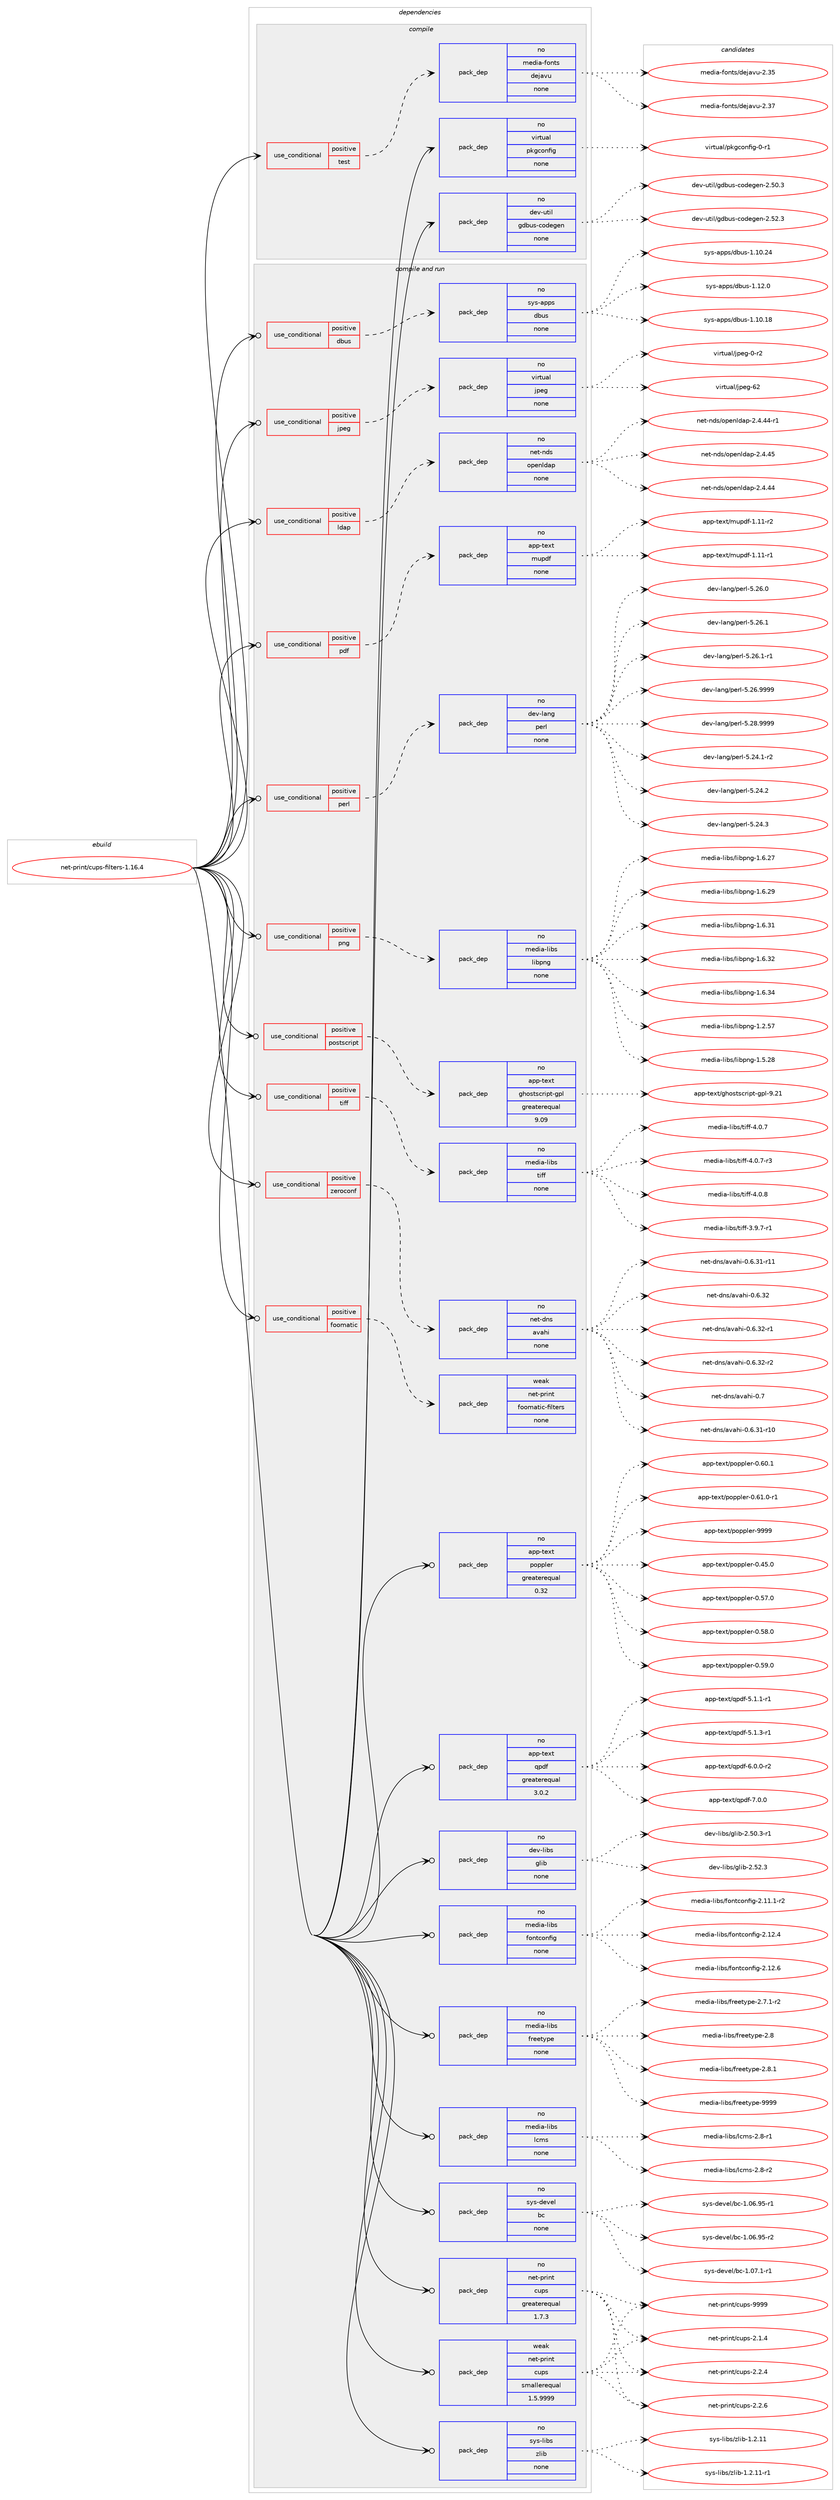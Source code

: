 digraph prolog {

# *************
# Graph options
# *************

newrank=true;
concentrate=true;
compound=true;
graph [rankdir=LR,fontname=Helvetica,fontsize=10,ranksep=1.5];#, ranksep=2.5, nodesep=0.2];
edge  [arrowhead=vee];
node  [fontname=Helvetica,fontsize=10];

# **********
# The ebuild
# **********

subgraph cluster_leftcol {
color=gray;
rank=same;
label=<<i>ebuild</i>>;
id [label="net-print/cups-filters-1.16.4", color=red, width=4, href="../net-print/cups-filters-1.16.4.svg"];
}

# ****************
# The dependencies
# ****************

subgraph cluster_midcol {
color=gray;
label=<<i>dependencies</i>>;
subgraph cluster_compile {
fillcolor="#eeeeee";
style=filled;
label=<<i>compile</i>>;
subgraph cond107591 {
dependency435666 [label=<<TABLE BORDER="0" CELLBORDER="1" CELLSPACING="0" CELLPADDING="4"><TR><TD ROWSPAN="3" CELLPADDING="10">use_conditional</TD></TR><TR><TD>positive</TD></TR><TR><TD>test</TD></TR></TABLE>>, shape=none, color=red];
subgraph pack320560 {
dependency435667 [label=<<TABLE BORDER="0" CELLBORDER="1" CELLSPACING="0" CELLPADDING="4" WIDTH="220"><TR><TD ROWSPAN="6" CELLPADDING="30">pack_dep</TD></TR><TR><TD WIDTH="110">no</TD></TR><TR><TD>media-fonts</TD></TR><TR><TD>dejavu</TD></TR><TR><TD>none</TD></TR><TR><TD></TD></TR></TABLE>>, shape=none, color=blue];
}
dependency435666:e -> dependency435667:w [weight=20,style="dashed",arrowhead="vee"];
}
id:e -> dependency435666:w [weight=20,style="solid",arrowhead="vee"];
subgraph pack320561 {
dependency435668 [label=<<TABLE BORDER="0" CELLBORDER="1" CELLSPACING="0" CELLPADDING="4" WIDTH="220"><TR><TD ROWSPAN="6" CELLPADDING="30">pack_dep</TD></TR><TR><TD WIDTH="110">no</TD></TR><TR><TD>dev-util</TD></TR><TR><TD>gdbus-codegen</TD></TR><TR><TD>none</TD></TR><TR><TD></TD></TR></TABLE>>, shape=none, color=blue];
}
id:e -> dependency435668:w [weight=20,style="solid",arrowhead="vee"];
subgraph pack320562 {
dependency435669 [label=<<TABLE BORDER="0" CELLBORDER="1" CELLSPACING="0" CELLPADDING="4" WIDTH="220"><TR><TD ROWSPAN="6" CELLPADDING="30">pack_dep</TD></TR><TR><TD WIDTH="110">no</TD></TR><TR><TD>virtual</TD></TR><TR><TD>pkgconfig</TD></TR><TR><TD>none</TD></TR><TR><TD></TD></TR></TABLE>>, shape=none, color=blue];
}
id:e -> dependency435669:w [weight=20,style="solid",arrowhead="vee"];
}
subgraph cluster_compileandrun {
fillcolor="#eeeeee";
style=filled;
label=<<i>compile and run</i>>;
subgraph cond107592 {
dependency435670 [label=<<TABLE BORDER="0" CELLBORDER="1" CELLSPACING="0" CELLPADDING="4"><TR><TD ROWSPAN="3" CELLPADDING="10">use_conditional</TD></TR><TR><TD>positive</TD></TR><TR><TD>dbus</TD></TR></TABLE>>, shape=none, color=red];
subgraph pack320563 {
dependency435671 [label=<<TABLE BORDER="0" CELLBORDER="1" CELLSPACING="0" CELLPADDING="4" WIDTH="220"><TR><TD ROWSPAN="6" CELLPADDING="30">pack_dep</TD></TR><TR><TD WIDTH="110">no</TD></TR><TR><TD>sys-apps</TD></TR><TR><TD>dbus</TD></TR><TR><TD>none</TD></TR><TR><TD></TD></TR></TABLE>>, shape=none, color=blue];
}
dependency435670:e -> dependency435671:w [weight=20,style="dashed",arrowhead="vee"];
}
id:e -> dependency435670:w [weight=20,style="solid",arrowhead="odotvee"];
subgraph cond107593 {
dependency435672 [label=<<TABLE BORDER="0" CELLBORDER="1" CELLSPACING="0" CELLPADDING="4"><TR><TD ROWSPAN="3" CELLPADDING="10">use_conditional</TD></TR><TR><TD>positive</TD></TR><TR><TD>foomatic</TD></TR></TABLE>>, shape=none, color=red];
subgraph pack320564 {
dependency435673 [label=<<TABLE BORDER="0" CELLBORDER="1" CELLSPACING="0" CELLPADDING="4" WIDTH="220"><TR><TD ROWSPAN="6" CELLPADDING="30">pack_dep</TD></TR><TR><TD WIDTH="110">weak</TD></TR><TR><TD>net-print</TD></TR><TR><TD>foomatic-filters</TD></TR><TR><TD>none</TD></TR><TR><TD></TD></TR></TABLE>>, shape=none, color=blue];
}
dependency435672:e -> dependency435673:w [weight=20,style="dashed",arrowhead="vee"];
}
id:e -> dependency435672:w [weight=20,style="solid",arrowhead="odotvee"];
subgraph cond107594 {
dependency435674 [label=<<TABLE BORDER="0" CELLBORDER="1" CELLSPACING="0" CELLPADDING="4"><TR><TD ROWSPAN="3" CELLPADDING="10">use_conditional</TD></TR><TR><TD>positive</TD></TR><TR><TD>jpeg</TD></TR></TABLE>>, shape=none, color=red];
subgraph pack320565 {
dependency435675 [label=<<TABLE BORDER="0" CELLBORDER="1" CELLSPACING="0" CELLPADDING="4" WIDTH="220"><TR><TD ROWSPAN="6" CELLPADDING="30">pack_dep</TD></TR><TR><TD WIDTH="110">no</TD></TR><TR><TD>virtual</TD></TR><TR><TD>jpeg</TD></TR><TR><TD>none</TD></TR><TR><TD></TD></TR></TABLE>>, shape=none, color=blue];
}
dependency435674:e -> dependency435675:w [weight=20,style="dashed",arrowhead="vee"];
}
id:e -> dependency435674:w [weight=20,style="solid",arrowhead="odotvee"];
subgraph cond107595 {
dependency435676 [label=<<TABLE BORDER="0" CELLBORDER="1" CELLSPACING="0" CELLPADDING="4"><TR><TD ROWSPAN="3" CELLPADDING="10">use_conditional</TD></TR><TR><TD>positive</TD></TR><TR><TD>ldap</TD></TR></TABLE>>, shape=none, color=red];
subgraph pack320566 {
dependency435677 [label=<<TABLE BORDER="0" CELLBORDER="1" CELLSPACING="0" CELLPADDING="4" WIDTH="220"><TR><TD ROWSPAN="6" CELLPADDING="30">pack_dep</TD></TR><TR><TD WIDTH="110">no</TD></TR><TR><TD>net-nds</TD></TR><TR><TD>openldap</TD></TR><TR><TD>none</TD></TR><TR><TD></TD></TR></TABLE>>, shape=none, color=blue];
}
dependency435676:e -> dependency435677:w [weight=20,style="dashed",arrowhead="vee"];
}
id:e -> dependency435676:w [weight=20,style="solid",arrowhead="odotvee"];
subgraph cond107596 {
dependency435678 [label=<<TABLE BORDER="0" CELLBORDER="1" CELLSPACING="0" CELLPADDING="4"><TR><TD ROWSPAN="3" CELLPADDING="10">use_conditional</TD></TR><TR><TD>positive</TD></TR><TR><TD>pdf</TD></TR></TABLE>>, shape=none, color=red];
subgraph pack320567 {
dependency435679 [label=<<TABLE BORDER="0" CELLBORDER="1" CELLSPACING="0" CELLPADDING="4" WIDTH="220"><TR><TD ROWSPAN="6" CELLPADDING="30">pack_dep</TD></TR><TR><TD WIDTH="110">no</TD></TR><TR><TD>app-text</TD></TR><TR><TD>mupdf</TD></TR><TR><TD>none</TD></TR><TR><TD></TD></TR></TABLE>>, shape=none, color=blue];
}
dependency435678:e -> dependency435679:w [weight=20,style="dashed",arrowhead="vee"];
}
id:e -> dependency435678:w [weight=20,style="solid",arrowhead="odotvee"];
subgraph cond107597 {
dependency435680 [label=<<TABLE BORDER="0" CELLBORDER="1" CELLSPACING="0" CELLPADDING="4"><TR><TD ROWSPAN="3" CELLPADDING="10">use_conditional</TD></TR><TR><TD>positive</TD></TR><TR><TD>perl</TD></TR></TABLE>>, shape=none, color=red];
subgraph pack320568 {
dependency435681 [label=<<TABLE BORDER="0" CELLBORDER="1" CELLSPACING="0" CELLPADDING="4" WIDTH="220"><TR><TD ROWSPAN="6" CELLPADDING="30">pack_dep</TD></TR><TR><TD WIDTH="110">no</TD></TR><TR><TD>dev-lang</TD></TR><TR><TD>perl</TD></TR><TR><TD>none</TD></TR><TR><TD></TD></TR></TABLE>>, shape=none, color=blue];
}
dependency435680:e -> dependency435681:w [weight=20,style="dashed",arrowhead="vee"];
}
id:e -> dependency435680:w [weight=20,style="solid",arrowhead="odotvee"];
subgraph cond107598 {
dependency435682 [label=<<TABLE BORDER="0" CELLBORDER="1" CELLSPACING="0" CELLPADDING="4"><TR><TD ROWSPAN="3" CELLPADDING="10">use_conditional</TD></TR><TR><TD>positive</TD></TR><TR><TD>png</TD></TR></TABLE>>, shape=none, color=red];
subgraph pack320569 {
dependency435683 [label=<<TABLE BORDER="0" CELLBORDER="1" CELLSPACING="0" CELLPADDING="4" WIDTH="220"><TR><TD ROWSPAN="6" CELLPADDING="30">pack_dep</TD></TR><TR><TD WIDTH="110">no</TD></TR><TR><TD>media-libs</TD></TR><TR><TD>libpng</TD></TR><TR><TD>none</TD></TR><TR><TD></TD></TR></TABLE>>, shape=none, color=blue];
}
dependency435682:e -> dependency435683:w [weight=20,style="dashed",arrowhead="vee"];
}
id:e -> dependency435682:w [weight=20,style="solid",arrowhead="odotvee"];
subgraph cond107599 {
dependency435684 [label=<<TABLE BORDER="0" CELLBORDER="1" CELLSPACING="0" CELLPADDING="4"><TR><TD ROWSPAN="3" CELLPADDING="10">use_conditional</TD></TR><TR><TD>positive</TD></TR><TR><TD>postscript</TD></TR></TABLE>>, shape=none, color=red];
subgraph pack320570 {
dependency435685 [label=<<TABLE BORDER="0" CELLBORDER="1" CELLSPACING="0" CELLPADDING="4" WIDTH="220"><TR><TD ROWSPAN="6" CELLPADDING="30">pack_dep</TD></TR><TR><TD WIDTH="110">no</TD></TR><TR><TD>app-text</TD></TR><TR><TD>ghostscript-gpl</TD></TR><TR><TD>greaterequal</TD></TR><TR><TD>9.09</TD></TR></TABLE>>, shape=none, color=blue];
}
dependency435684:e -> dependency435685:w [weight=20,style="dashed",arrowhead="vee"];
}
id:e -> dependency435684:w [weight=20,style="solid",arrowhead="odotvee"];
subgraph cond107600 {
dependency435686 [label=<<TABLE BORDER="0" CELLBORDER="1" CELLSPACING="0" CELLPADDING="4"><TR><TD ROWSPAN="3" CELLPADDING="10">use_conditional</TD></TR><TR><TD>positive</TD></TR><TR><TD>tiff</TD></TR></TABLE>>, shape=none, color=red];
subgraph pack320571 {
dependency435687 [label=<<TABLE BORDER="0" CELLBORDER="1" CELLSPACING="0" CELLPADDING="4" WIDTH="220"><TR><TD ROWSPAN="6" CELLPADDING="30">pack_dep</TD></TR><TR><TD WIDTH="110">no</TD></TR><TR><TD>media-libs</TD></TR><TR><TD>tiff</TD></TR><TR><TD>none</TD></TR><TR><TD></TD></TR></TABLE>>, shape=none, color=blue];
}
dependency435686:e -> dependency435687:w [weight=20,style="dashed",arrowhead="vee"];
}
id:e -> dependency435686:w [weight=20,style="solid",arrowhead="odotvee"];
subgraph cond107601 {
dependency435688 [label=<<TABLE BORDER="0" CELLBORDER="1" CELLSPACING="0" CELLPADDING="4"><TR><TD ROWSPAN="3" CELLPADDING="10">use_conditional</TD></TR><TR><TD>positive</TD></TR><TR><TD>zeroconf</TD></TR></TABLE>>, shape=none, color=red];
subgraph pack320572 {
dependency435689 [label=<<TABLE BORDER="0" CELLBORDER="1" CELLSPACING="0" CELLPADDING="4" WIDTH="220"><TR><TD ROWSPAN="6" CELLPADDING="30">pack_dep</TD></TR><TR><TD WIDTH="110">no</TD></TR><TR><TD>net-dns</TD></TR><TR><TD>avahi</TD></TR><TR><TD>none</TD></TR><TR><TD></TD></TR></TABLE>>, shape=none, color=blue];
}
dependency435688:e -> dependency435689:w [weight=20,style="dashed",arrowhead="vee"];
}
id:e -> dependency435688:w [weight=20,style="solid",arrowhead="odotvee"];
subgraph pack320573 {
dependency435690 [label=<<TABLE BORDER="0" CELLBORDER="1" CELLSPACING="0" CELLPADDING="4" WIDTH="220"><TR><TD ROWSPAN="6" CELLPADDING="30">pack_dep</TD></TR><TR><TD WIDTH="110">no</TD></TR><TR><TD>app-text</TD></TR><TR><TD>poppler</TD></TR><TR><TD>greaterequal</TD></TR><TR><TD>0.32</TD></TR></TABLE>>, shape=none, color=blue];
}
id:e -> dependency435690:w [weight=20,style="solid",arrowhead="odotvee"];
subgraph pack320574 {
dependency435691 [label=<<TABLE BORDER="0" CELLBORDER="1" CELLSPACING="0" CELLPADDING="4" WIDTH="220"><TR><TD ROWSPAN="6" CELLPADDING="30">pack_dep</TD></TR><TR><TD WIDTH="110">no</TD></TR><TR><TD>app-text</TD></TR><TR><TD>qpdf</TD></TR><TR><TD>greaterequal</TD></TR><TR><TD>3.0.2</TD></TR></TABLE>>, shape=none, color=blue];
}
id:e -> dependency435691:w [weight=20,style="solid",arrowhead="odotvee"];
subgraph pack320575 {
dependency435692 [label=<<TABLE BORDER="0" CELLBORDER="1" CELLSPACING="0" CELLPADDING="4" WIDTH="220"><TR><TD ROWSPAN="6" CELLPADDING="30">pack_dep</TD></TR><TR><TD WIDTH="110">no</TD></TR><TR><TD>dev-libs</TD></TR><TR><TD>glib</TD></TR><TR><TD>none</TD></TR><TR><TD></TD></TR></TABLE>>, shape=none, color=blue];
}
id:e -> dependency435692:w [weight=20,style="solid",arrowhead="odotvee"];
subgraph pack320576 {
dependency435693 [label=<<TABLE BORDER="0" CELLBORDER="1" CELLSPACING="0" CELLPADDING="4" WIDTH="220"><TR><TD ROWSPAN="6" CELLPADDING="30">pack_dep</TD></TR><TR><TD WIDTH="110">no</TD></TR><TR><TD>media-libs</TD></TR><TR><TD>fontconfig</TD></TR><TR><TD>none</TD></TR><TR><TD></TD></TR></TABLE>>, shape=none, color=blue];
}
id:e -> dependency435693:w [weight=20,style="solid",arrowhead="odotvee"];
subgraph pack320577 {
dependency435694 [label=<<TABLE BORDER="0" CELLBORDER="1" CELLSPACING="0" CELLPADDING="4" WIDTH="220"><TR><TD ROWSPAN="6" CELLPADDING="30">pack_dep</TD></TR><TR><TD WIDTH="110">no</TD></TR><TR><TD>media-libs</TD></TR><TR><TD>freetype</TD></TR><TR><TD>none</TD></TR><TR><TD></TD></TR></TABLE>>, shape=none, color=blue];
}
id:e -> dependency435694:w [weight=20,style="solid",arrowhead="odotvee"];
subgraph pack320578 {
dependency435695 [label=<<TABLE BORDER="0" CELLBORDER="1" CELLSPACING="0" CELLPADDING="4" WIDTH="220"><TR><TD ROWSPAN="6" CELLPADDING="30">pack_dep</TD></TR><TR><TD WIDTH="110">no</TD></TR><TR><TD>media-libs</TD></TR><TR><TD>lcms</TD></TR><TR><TD>none</TD></TR><TR><TD></TD></TR></TABLE>>, shape=none, color=blue];
}
id:e -> dependency435695:w [weight=20,style="solid",arrowhead="odotvee"];
subgraph pack320579 {
dependency435696 [label=<<TABLE BORDER="0" CELLBORDER="1" CELLSPACING="0" CELLPADDING="4" WIDTH="220"><TR><TD ROWSPAN="6" CELLPADDING="30">pack_dep</TD></TR><TR><TD WIDTH="110">no</TD></TR><TR><TD>net-print</TD></TR><TR><TD>cups</TD></TR><TR><TD>greaterequal</TD></TR><TR><TD>1.7.3</TD></TR></TABLE>>, shape=none, color=blue];
}
id:e -> dependency435696:w [weight=20,style="solid",arrowhead="odotvee"];
subgraph pack320580 {
dependency435697 [label=<<TABLE BORDER="0" CELLBORDER="1" CELLSPACING="0" CELLPADDING="4" WIDTH="220"><TR><TD ROWSPAN="6" CELLPADDING="30">pack_dep</TD></TR><TR><TD WIDTH="110">no</TD></TR><TR><TD>sys-devel</TD></TR><TR><TD>bc</TD></TR><TR><TD>none</TD></TR><TR><TD></TD></TR></TABLE>>, shape=none, color=blue];
}
id:e -> dependency435697:w [weight=20,style="solid",arrowhead="odotvee"];
subgraph pack320581 {
dependency435698 [label=<<TABLE BORDER="0" CELLBORDER="1" CELLSPACING="0" CELLPADDING="4" WIDTH="220"><TR><TD ROWSPAN="6" CELLPADDING="30">pack_dep</TD></TR><TR><TD WIDTH="110">no</TD></TR><TR><TD>sys-libs</TD></TR><TR><TD>zlib</TD></TR><TR><TD>none</TD></TR><TR><TD></TD></TR></TABLE>>, shape=none, color=blue];
}
id:e -> dependency435698:w [weight=20,style="solid",arrowhead="odotvee"];
subgraph pack320582 {
dependency435699 [label=<<TABLE BORDER="0" CELLBORDER="1" CELLSPACING="0" CELLPADDING="4" WIDTH="220"><TR><TD ROWSPAN="6" CELLPADDING="30">pack_dep</TD></TR><TR><TD WIDTH="110">weak</TD></TR><TR><TD>net-print</TD></TR><TR><TD>cups</TD></TR><TR><TD>smallerequal</TD></TR><TR><TD>1.5.9999</TD></TR></TABLE>>, shape=none, color=blue];
}
id:e -> dependency435699:w [weight=20,style="solid",arrowhead="odotvee"];
}
subgraph cluster_run {
fillcolor="#eeeeee";
style=filled;
label=<<i>run</i>>;
}
}

# **************
# The candidates
# **************

subgraph cluster_choices {
rank=same;
color=gray;
label=<<i>candidates</i>>;

subgraph choice320560 {
color=black;
nodesep=1;
choice109101100105974510211111011611547100101106971181174550465153 [label="media-fonts/dejavu-2.35", color=red, width=4,href="../media-fonts/dejavu-2.35.svg"];
choice109101100105974510211111011611547100101106971181174550465155 [label="media-fonts/dejavu-2.37", color=red, width=4,href="../media-fonts/dejavu-2.37.svg"];
dependency435667:e -> choice109101100105974510211111011611547100101106971181174550465153:w [style=dotted,weight="100"];
dependency435667:e -> choice109101100105974510211111011611547100101106971181174550465155:w [style=dotted,weight="100"];
}
subgraph choice320561 {
color=black;
nodesep=1;
choice100101118451171161051084710310098117115459911110010110310111045504653484651 [label="dev-util/gdbus-codegen-2.50.3", color=red, width=4,href="../dev-util/gdbus-codegen-2.50.3.svg"];
choice100101118451171161051084710310098117115459911110010110310111045504653504651 [label="dev-util/gdbus-codegen-2.52.3", color=red, width=4,href="../dev-util/gdbus-codegen-2.52.3.svg"];
dependency435668:e -> choice100101118451171161051084710310098117115459911110010110310111045504653484651:w [style=dotted,weight="100"];
dependency435668:e -> choice100101118451171161051084710310098117115459911110010110310111045504653504651:w [style=dotted,weight="100"];
}
subgraph choice320562 {
color=black;
nodesep=1;
choice11810511411611797108471121071039911111010210510345484511449 [label="virtual/pkgconfig-0-r1", color=red, width=4,href="../virtual/pkgconfig-0-r1.svg"];
dependency435669:e -> choice11810511411611797108471121071039911111010210510345484511449:w [style=dotted,weight="100"];
}
subgraph choice320563 {
color=black;
nodesep=1;
choice115121115459711211211547100981171154549464948464956 [label="sys-apps/dbus-1.10.18", color=red, width=4,href="../sys-apps/dbus-1.10.18.svg"];
choice115121115459711211211547100981171154549464948465052 [label="sys-apps/dbus-1.10.24", color=red, width=4,href="../sys-apps/dbus-1.10.24.svg"];
choice1151211154597112112115471009811711545494649504648 [label="sys-apps/dbus-1.12.0", color=red, width=4,href="../sys-apps/dbus-1.12.0.svg"];
dependency435671:e -> choice115121115459711211211547100981171154549464948464956:w [style=dotted,weight="100"];
dependency435671:e -> choice115121115459711211211547100981171154549464948465052:w [style=dotted,weight="100"];
dependency435671:e -> choice1151211154597112112115471009811711545494649504648:w [style=dotted,weight="100"];
}
subgraph choice320564 {
color=black;
nodesep=1;
}
subgraph choice320565 {
color=black;
nodesep=1;
choice118105114116117971084710611210110345484511450 [label="virtual/jpeg-0-r2", color=red, width=4,href="../virtual/jpeg-0-r2.svg"];
choice1181051141161179710847106112101103455450 [label="virtual/jpeg-62", color=red, width=4,href="../virtual/jpeg-62.svg"];
dependency435675:e -> choice118105114116117971084710611210110345484511450:w [style=dotted,weight="100"];
dependency435675:e -> choice1181051141161179710847106112101103455450:w [style=dotted,weight="100"];
}
subgraph choice320566 {
color=black;
nodesep=1;
choice11010111645110100115471111121011101081009711245504652465252 [label="net-nds/openldap-2.4.44", color=red, width=4,href="../net-nds/openldap-2.4.44.svg"];
choice110101116451101001154711111210111010810097112455046524652524511449 [label="net-nds/openldap-2.4.44-r1", color=red, width=4,href="../net-nds/openldap-2.4.44-r1.svg"];
choice11010111645110100115471111121011101081009711245504652465253 [label="net-nds/openldap-2.4.45", color=red, width=4,href="../net-nds/openldap-2.4.45.svg"];
dependency435677:e -> choice11010111645110100115471111121011101081009711245504652465252:w [style=dotted,weight="100"];
dependency435677:e -> choice110101116451101001154711111210111010810097112455046524652524511449:w [style=dotted,weight="100"];
dependency435677:e -> choice11010111645110100115471111121011101081009711245504652465253:w [style=dotted,weight="100"];
}
subgraph choice320567 {
color=black;
nodesep=1;
choice97112112451161011201164710911711210010245494649494511449 [label="app-text/mupdf-1.11-r1", color=red, width=4,href="../app-text/mupdf-1.11-r1.svg"];
choice97112112451161011201164710911711210010245494649494511450 [label="app-text/mupdf-1.11-r2", color=red, width=4,href="../app-text/mupdf-1.11-r2.svg"];
dependency435679:e -> choice97112112451161011201164710911711210010245494649494511449:w [style=dotted,weight="100"];
dependency435679:e -> choice97112112451161011201164710911711210010245494649494511450:w [style=dotted,weight="100"];
}
subgraph choice320568 {
color=black;
nodesep=1;
choice100101118451089711010347112101114108455346505246494511450 [label="dev-lang/perl-5.24.1-r2", color=red, width=4,href="../dev-lang/perl-5.24.1-r2.svg"];
choice10010111845108971101034711210111410845534650524650 [label="dev-lang/perl-5.24.2", color=red, width=4,href="../dev-lang/perl-5.24.2.svg"];
choice10010111845108971101034711210111410845534650524651 [label="dev-lang/perl-5.24.3", color=red, width=4,href="../dev-lang/perl-5.24.3.svg"];
choice10010111845108971101034711210111410845534650544648 [label="dev-lang/perl-5.26.0", color=red, width=4,href="../dev-lang/perl-5.26.0.svg"];
choice10010111845108971101034711210111410845534650544649 [label="dev-lang/perl-5.26.1", color=red, width=4,href="../dev-lang/perl-5.26.1.svg"];
choice100101118451089711010347112101114108455346505446494511449 [label="dev-lang/perl-5.26.1-r1", color=red, width=4,href="../dev-lang/perl-5.26.1-r1.svg"];
choice10010111845108971101034711210111410845534650544657575757 [label="dev-lang/perl-5.26.9999", color=red, width=4,href="../dev-lang/perl-5.26.9999.svg"];
choice10010111845108971101034711210111410845534650564657575757 [label="dev-lang/perl-5.28.9999", color=red, width=4,href="../dev-lang/perl-5.28.9999.svg"];
dependency435681:e -> choice100101118451089711010347112101114108455346505246494511450:w [style=dotted,weight="100"];
dependency435681:e -> choice10010111845108971101034711210111410845534650524650:w [style=dotted,weight="100"];
dependency435681:e -> choice10010111845108971101034711210111410845534650524651:w [style=dotted,weight="100"];
dependency435681:e -> choice10010111845108971101034711210111410845534650544648:w [style=dotted,weight="100"];
dependency435681:e -> choice10010111845108971101034711210111410845534650544649:w [style=dotted,weight="100"];
dependency435681:e -> choice100101118451089711010347112101114108455346505446494511449:w [style=dotted,weight="100"];
dependency435681:e -> choice10010111845108971101034711210111410845534650544657575757:w [style=dotted,weight="100"];
dependency435681:e -> choice10010111845108971101034711210111410845534650564657575757:w [style=dotted,weight="100"];
}
subgraph choice320569 {
color=black;
nodesep=1;
choice109101100105974510810598115471081059811211010345494650465355 [label="media-libs/libpng-1.2.57", color=red, width=4,href="../media-libs/libpng-1.2.57.svg"];
choice109101100105974510810598115471081059811211010345494653465056 [label="media-libs/libpng-1.5.28", color=red, width=4,href="../media-libs/libpng-1.5.28.svg"];
choice109101100105974510810598115471081059811211010345494654465055 [label="media-libs/libpng-1.6.27", color=red, width=4,href="../media-libs/libpng-1.6.27.svg"];
choice109101100105974510810598115471081059811211010345494654465057 [label="media-libs/libpng-1.6.29", color=red, width=4,href="../media-libs/libpng-1.6.29.svg"];
choice109101100105974510810598115471081059811211010345494654465149 [label="media-libs/libpng-1.6.31", color=red, width=4,href="../media-libs/libpng-1.6.31.svg"];
choice109101100105974510810598115471081059811211010345494654465150 [label="media-libs/libpng-1.6.32", color=red, width=4,href="../media-libs/libpng-1.6.32.svg"];
choice109101100105974510810598115471081059811211010345494654465152 [label="media-libs/libpng-1.6.34", color=red, width=4,href="../media-libs/libpng-1.6.34.svg"];
dependency435683:e -> choice109101100105974510810598115471081059811211010345494650465355:w [style=dotted,weight="100"];
dependency435683:e -> choice109101100105974510810598115471081059811211010345494653465056:w [style=dotted,weight="100"];
dependency435683:e -> choice109101100105974510810598115471081059811211010345494654465055:w [style=dotted,weight="100"];
dependency435683:e -> choice109101100105974510810598115471081059811211010345494654465057:w [style=dotted,weight="100"];
dependency435683:e -> choice109101100105974510810598115471081059811211010345494654465149:w [style=dotted,weight="100"];
dependency435683:e -> choice109101100105974510810598115471081059811211010345494654465150:w [style=dotted,weight="100"];
dependency435683:e -> choice109101100105974510810598115471081059811211010345494654465152:w [style=dotted,weight="100"];
}
subgraph choice320570 {
color=black;
nodesep=1;
choice97112112451161011201164710310411111511611599114105112116451031121084557465049 [label="app-text/ghostscript-gpl-9.21", color=red, width=4,href="../app-text/ghostscript-gpl-9.21.svg"];
dependency435685:e -> choice97112112451161011201164710310411111511611599114105112116451031121084557465049:w [style=dotted,weight="100"];
}
subgraph choice320571 {
color=black;
nodesep=1;
choice109101100105974510810598115471161051021024551465746554511449 [label="media-libs/tiff-3.9.7-r1", color=red, width=4,href="../media-libs/tiff-3.9.7-r1.svg"];
choice10910110010597451081059811547116105102102455246484655 [label="media-libs/tiff-4.0.7", color=red, width=4,href="../media-libs/tiff-4.0.7.svg"];
choice109101100105974510810598115471161051021024552464846554511451 [label="media-libs/tiff-4.0.7-r3", color=red, width=4,href="../media-libs/tiff-4.0.7-r3.svg"];
choice10910110010597451081059811547116105102102455246484656 [label="media-libs/tiff-4.0.8", color=red, width=4,href="../media-libs/tiff-4.0.8.svg"];
dependency435687:e -> choice109101100105974510810598115471161051021024551465746554511449:w [style=dotted,weight="100"];
dependency435687:e -> choice10910110010597451081059811547116105102102455246484655:w [style=dotted,weight="100"];
dependency435687:e -> choice109101100105974510810598115471161051021024552464846554511451:w [style=dotted,weight="100"];
dependency435687:e -> choice10910110010597451081059811547116105102102455246484656:w [style=dotted,weight="100"];
}
subgraph choice320572 {
color=black;
nodesep=1;
choice1101011164510011011547971189710410545484654465149451144948 [label="net-dns/avahi-0.6.31-r10", color=red, width=4,href="../net-dns/avahi-0.6.31-r10.svg"];
choice1101011164510011011547971189710410545484654465149451144949 [label="net-dns/avahi-0.6.31-r11", color=red, width=4,href="../net-dns/avahi-0.6.31-r11.svg"];
choice1101011164510011011547971189710410545484654465150 [label="net-dns/avahi-0.6.32", color=red, width=4,href="../net-dns/avahi-0.6.32.svg"];
choice11010111645100110115479711897104105454846544651504511449 [label="net-dns/avahi-0.6.32-r1", color=red, width=4,href="../net-dns/avahi-0.6.32-r1.svg"];
choice11010111645100110115479711897104105454846544651504511450 [label="net-dns/avahi-0.6.32-r2", color=red, width=4,href="../net-dns/avahi-0.6.32-r2.svg"];
choice1101011164510011011547971189710410545484655 [label="net-dns/avahi-0.7", color=red, width=4,href="../net-dns/avahi-0.7.svg"];
dependency435689:e -> choice1101011164510011011547971189710410545484654465149451144948:w [style=dotted,weight="100"];
dependency435689:e -> choice1101011164510011011547971189710410545484654465149451144949:w [style=dotted,weight="100"];
dependency435689:e -> choice1101011164510011011547971189710410545484654465150:w [style=dotted,weight="100"];
dependency435689:e -> choice11010111645100110115479711897104105454846544651504511449:w [style=dotted,weight="100"];
dependency435689:e -> choice11010111645100110115479711897104105454846544651504511450:w [style=dotted,weight="100"];
dependency435689:e -> choice1101011164510011011547971189710410545484655:w [style=dotted,weight="100"];
}
subgraph choice320573 {
color=black;
nodesep=1;
choice97112112451161011201164711211111211210810111445484652534648 [label="app-text/poppler-0.45.0", color=red, width=4,href="../app-text/poppler-0.45.0.svg"];
choice97112112451161011201164711211111211210810111445484653554648 [label="app-text/poppler-0.57.0", color=red, width=4,href="../app-text/poppler-0.57.0.svg"];
choice97112112451161011201164711211111211210810111445484653564648 [label="app-text/poppler-0.58.0", color=red, width=4,href="../app-text/poppler-0.58.0.svg"];
choice97112112451161011201164711211111211210810111445484653574648 [label="app-text/poppler-0.59.0", color=red, width=4,href="../app-text/poppler-0.59.0.svg"];
choice97112112451161011201164711211111211210810111445484654484649 [label="app-text/poppler-0.60.1", color=red, width=4,href="../app-text/poppler-0.60.1.svg"];
choice971121124511610112011647112111112112108101114454846544946484511449 [label="app-text/poppler-0.61.0-r1", color=red, width=4,href="../app-text/poppler-0.61.0-r1.svg"];
choice9711211245116101120116471121111121121081011144557575757 [label="app-text/poppler-9999", color=red, width=4,href="../app-text/poppler-9999.svg"];
dependency435690:e -> choice97112112451161011201164711211111211210810111445484652534648:w [style=dotted,weight="100"];
dependency435690:e -> choice97112112451161011201164711211111211210810111445484653554648:w [style=dotted,weight="100"];
dependency435690:e -> choice97112112451161011201164711211111211210810111445484653564648:w [style=dotted,weight="100"];
dependency435690:e -> choice97112112451161011201164711211111211210810111445484653574648:w [style=dotted,weight="100"];
dependency435690:e -> choice97112112451161011201164711211111211210810111445484654484649:w [style=dotted,weight="100"];
dependency435690:e -> choice971121124511610112011647112111112112108101114454846544946484511449:w [style=dotted,weight="100"];
dependency435690:e -> choice9711211245116101120116471121111121121081011144557575757:w [style=dotted,weight="100"];
}
subgraph choice320574 {
color=black;
nodesep=1;
choice9711211245116101120116471131121001024553464946494511449 [label="app-text/qpdf-5.1.1-r1", color=red, width=4,href="../app-text/qpdf-5.1.1-r1.svg"];
choice9711211245116101120116471131121001024553464946514511449 [label="app-text/qpdf-5.1.3-r1", color=red, width=4,href="../app-text/qpdf-5.1.3-r1.svg"];
choice9711211245116101120116471131121001024554464846484511450 [label="app-text/qpdf-6.0.0-r2", color=red, width=4,href="../app-text/qpdf-6.0.0-r2.svg"];
choice971121124511610112011647113112100102455546484648 [label="app-text/qpdf-7.0.0", color=red, width=4,href="../app-text/qpdf-7.0.0.svg"];
dependency435691:e -> choice9711211245116101120116471131121001024553464946494511449:w [style=dotted,weight="100"];
dependency435691:e -> choice9711211245116101120116471131121001024553464946514511449:w [style=dotted,weight="100"];
dependency435691:e -> choice9711211245116101120116471131121001024554464846484511450:w [style=dotted,weight="100"];
dependency435691:e -> choice971121124511610112011647113112100102455546484648:w [style=dotted,weight="100"];
}
subgraph choice320575 {
color=black;
nodesep=1;
choice10010111845108105981154710310810598455046534846514511449 [label="dev-libs/glib-2.50.3-r1", color=red, width=4,href="../dev-libs/glib-2.50.3-r1.svg"];
choice1001011184510810598115471031081059845504653504651 [label="dev-libs/glib-2.52.3", color=red, width=4,href="../dev-libs/glib-2.52.3.svg"];
dependency435692:e -> choice10010111845108105981154710310810598455046534846514511449:w [style=dotted,weight="100"];
dependency435692:e -> choice1001011184510810598115471031081059845504653504651:w [style=dotted,weight="100"];
}
subgraph choice320576 {
color=black;
nodesep=1;
choice1091011001059745108105981154710211111011699111110102105103455046494946494511450 [label="media-libs/fontconfig-2.11.1-r2", color=red, width=4,href="../media-libs/fontconfig-2.11.1-r2.svg"];
choice109101100105974510810598115471021111101169911111010210510345504649504652 [label="media-libs/fontconfig-2.12.4", color=red, width=4,href="../media-libs/fontconfig-2.12.4.svg"];
choice109101100105974510810598115471021111101169911111010210510345504649504654 [label="media-libs/fontconfig-2.12.6", color=red, width=4,href="../media-libs/fontconfig-2.12.6.svg"];
dependency435693:e -> choice1091011001059745108105981154710211111011699111110102105103455046494946494511450:w [style=dotted,weight="100"];
dependency435693:e -> choice109101100105974510810598115471021111101169911111010210510345504649504652:w [style=dotted,weight="100"];
dependency435693:e -> choice109101100105974510810598115471021111101169911111010210510345504649504654:w [style=dotted,weight="100"];
}
subgraph choice320577 {
color=black;
nodesep=1;
choice109101100105974510810598115471021141011011161211121014550465546494511450 [label="media-libs/freetype-2.7.1-r2", color=red, width=4,href="../media-libs/freetype-2.7.1-r2.svg"];
choice1091011001059745108105981154710211410110111612111210145504656 [label="media-libs/freetype-2.8", color=red, width=4,href="../media-libs/freetype-2.8.svg"];
choice10910110010597451081059811547102114101101116121112101455046564649 [label="media-libs/freetype-2.8.1", color=red, width=4,href="../media-libs/freetype-2.8.1.svg"];
choice109101100105974510810598115471021141011011161211121014557575757 [label="media-libs/freetype-9999", color=red, width=4,href="../media-libs/freetype-9999.svg"];
dependency435694:e -> choice109101100105974510810598115471021141011011161211121014550465546494511450:w [style=dotted,weight="100"];
dependency435694:e -> choice1091011001059745108105981154710211410110111612111210145504656:w [style=dotted,weight="100"];
dependency435694:e -> choice10910110010597451081059811547102114101101116121112101455046564649:w [style=dotted,weight="100"];
dependency435694:e -> choice109101100105974510810598115471021141011011161211121014557575757:w [style=dotted,weight="100"];
}
subgraph choice320578 {
color=black;
nodesep=1;
choice1091011001059745108105981154710899109115455046564511449 [label="media-libs/lcms-2.8-r1", color=red, width=4,href="../media-libs/lcms-2.8-r1.svg"];
choice1091011001059745108105981154710899109115455046564511450 [label="media-libs/lcms-2.8-r2", color=red, width=4,href="../media-libs/lcms-2.8-r2.svg"];
dependency435695:e -> choice1091011001059745108105981154710899109115455046564511449:w [style=dotted,weight="100"];
dependency435695:e -> choice1091011001059745108105981154710899109115455046564511450:w [style=dotted,weight="100"];
}
subgraph choice320579 {
color=black;
nodesep=1;
choice110101116451121141051101164799117112115455046494652 [label="net-print/cups-2.1.4", color=red, width=4,href="../net-print/cups-2.1.4.svg"];
choice110101116451121141051101164799117112115455046504652 [label="net-print/cups-2.2.4", color=red, width=4,href="../net-print/cups-2.2.4.svg"];
choice110101116451121141051101164799117112115455046504654 [label="net-print/cups-2.2.6", color=red, width=4,href="../net-print/cups-2.2.6.svg"];
choice1101011164511211410511011647991171121154557575757 [label="net-print/cups-9999", color=red, width=4,href="../net-print/cups-9999.svg"];
dependency435696:e -> choice110101116451121141051101164799117112115455046494652:w [style=dotted,weight="100"];
dependency435696:e -> choice110101116451121141051101164799117112115455046504652:w [style=dotted,weight="100"];
dependency435696:e -> choice110101116451121141051101164799117112115455046504654:w [style=dotted,weight="100"];
dependency435696:e -> choice1101011164511211410511011647991171121154557575757:w [style=dotted,weight="100"];
}
subgraph choice320580 {
color=black;
nodesep=1;
choice1151211154510010111810110847989945494648544657534511449 [label="sys-devel/bc-1.06.95-r1", color=red, width=4,href="../sys-devel/bc-1.06.95-r1.svg"];
choice1151211154510010111810110847989945494648544657534511450 [label="sys-devel/bc-1.06.95-r2", color=red, width=4,href="../sys-devel/bc-1.06.95-r2.svg"];
choice11512111545100101118101108479899454946485546494511449 [label="sys-devel/bc-1.07.1-r1", color=red, width=4,href="../sys-devel/bc-1.07.1-r1.svg"];
dependency435697:e -> choice1151211154510010111810110847989945494648544657534511449:w [style=dotted,weight="100"];
dependency435697:e -> choice1151211154510010111810110847989945494648544657534511450:w [style=dotted,weight="100"];
dependency435697:e -> choice11512111545100101118101108479899454946485546494511449:w [style=dotted,weight="100"];
}
subgraph choice320581 {
color=black;
nodesep=1;
choice1151211154510810598115471221081059845494650464949 [label="sys-libs/zlib-1.2.11", color=red, width=4,href="../sys-libs/zlib-1.2.11.svg"];
choice11512111545108105981154712210810598454946504649494511449 [label="sys-libs/zlib-1.2.11-r1", color=red, width=4,href="../sys-libs/zlib-1.2.11-r1.svg"];
dependency435698:e -> choice1151211154510810598115471221081059845494650464949:w [style=dotted,weight="100"];
dependency435698:e -> choice11512111545108105981154712210810598454946504649494511449:w [style=dotted,weight="100"];
}
subgraph choice320582 {
color=black;
nodesep=1;
choice110101116451121141051101164799117112115455046494652 [label="net-print/cups-2.1.4", color=red, width=4,href="../net-print/cups-2.1.4.svg"];
choice110101116451121141051101164799117112115455046504652 [label="net-print/cups-2.2.4", color=red, width=4,href="../net-print/cups-2.2.4.svg"];
choice110101116451121141051101164799117112115455046504654 [label="net-print/cups-2.2.6", color=red, width=4,href="../net-print/cups-2.2.6.svg"];
choice1101011164511211410511011647991171121154557575757 [label="net-print/cups-9999", color=red, width=4,href="../net-print/cups-9999.svg"];
dependency435699:e -> choice110101116451121141051101164799117112115455046494652:w [style=dotted,weight="100"];
dependency435699:e -> choice110101116451121141051101164799117112115455046504652:w [style=dotted,weight="100"];
dependency435699:e -> choice110101116451121141051101164799117112115455046504654:w [style=dotted,weight="100"];
dependency435699:e -> choice1101011164511211410511011647991171121154557575757:w [style=dotted,weight="100"];
}
}

}
